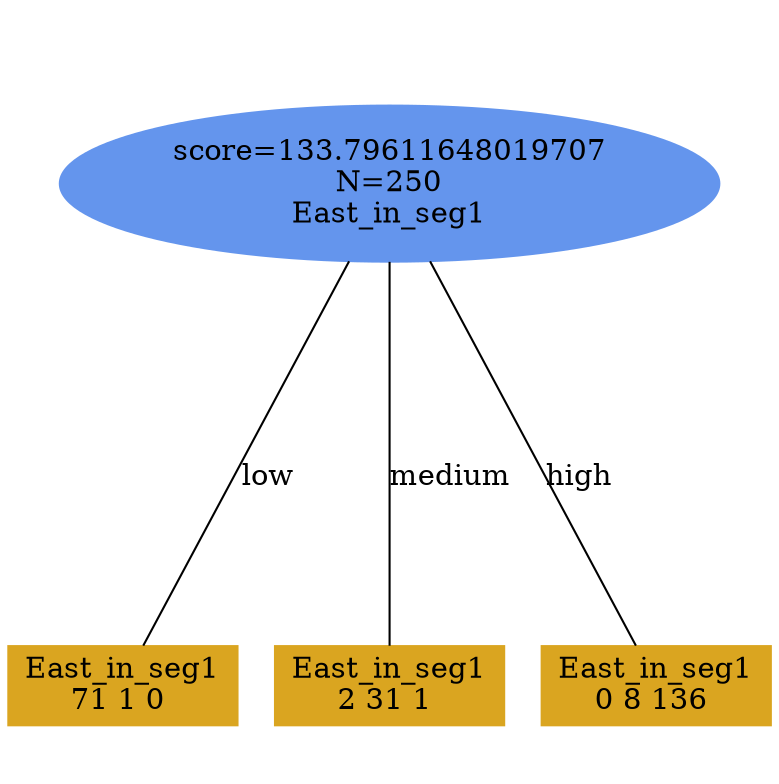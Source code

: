 digraph "DD" {
size = "7.5,10"
ratio=1.0;
center = true;
edge [dir = none];
{ rank = same; node [shape=ellipse, style=filled, color=cornflowerblue];"4022" [label="score=133.79611648019707\nN=250\nEast_in_seg1"];}
{ rank = same; node [shape=box, style=filled, color=goldenrod];"4023" [label="East_in_seg1\n71 1 0 "];}
{ rank = same; node [shape=box, style=filled, color=goldenrod];"4024" [label="East_in_seg1\n2 31 1 "];}
{ rank = same; node [shape=box, style=filled, color=goldenrod];"4025" [label="East_in_seg1\n0 8 136 "];}
"4022" -> "4023" [label = "low"];
"4022" -> "4024" [label = "medium"];
"4022" -> "4025" [label = "high"];

}